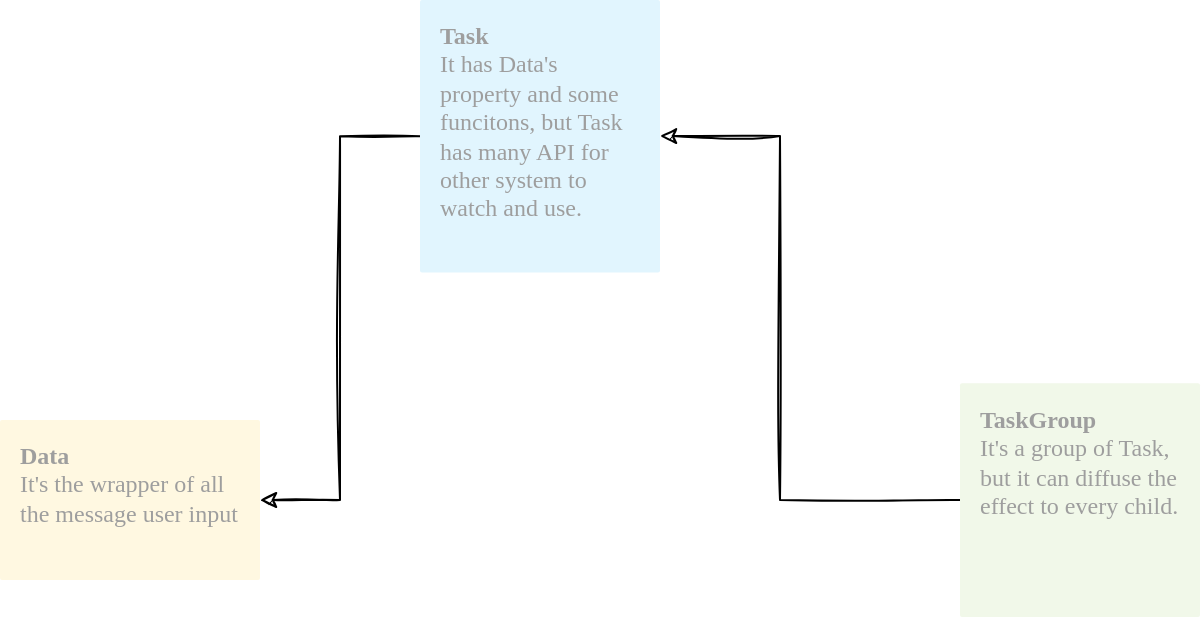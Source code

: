 <mxfile>
    <diagram id="Sa2OBMsmh3jFW4eWPwmW" name="第 1 页">
        <mxGraphModel dx="1060" dy="635" grid="1" gridSize="10" guides="1" tooltips="1" connect="1" arrows="1" fold="1" page="1" pageScale="1" pageWidth="827" pageHeight="1169" math="0" shadow="0">
            <root>
                <mxCell id="0"/>
                <mxCell id="1" parent="0"/>
                <mxCell id="8" style="edgeStyle=orthogonalEdgeStyle;rounded=0;orthogonalLoop=1;jettySize=auto;html=1;exitX=0;exitY=0.5;exitDx=0;exitDy=0;exitPerimeter=0;entryX=1;entryY=0.5;entryDx=0;entryDy=0;entryPerimeter=0;fontFamily=Comic Sans MS;sketch=1;" parent="1" source="2" target="6" edge="1">
                    <mxGeometry relative="1" as="geometry"/>
                </mxCell>
                <mxCell id="2" value="&lt;b&gt;Task&lt;/b&gt;&lt;br&gt;It has Data's property and some funcitons, but Task has many API for other system to watch and use." style="points=[[0,0,0],[0.25,0,0],[0.5,0,0],[0.75,0,0],[1,0,0],[1,0.25,0],[1,0.5,0],[1,0.75,0],[1,1,0],[0.75,1,0],[0.5,1,0],[0.25,1,0],[0,1,0],[0,0.75,0],[0,0.5,0],[0,0.25,0]];rounded=1;absoluteArcSize=1;arcSize=2;html=1;strokeColor=none;gradientColor=none;shadow=0;dashed=0;fontSize=12;fontColor=#9E9E9E;align=left;verticalAlign=top;spacing=10;spacingTop=-4;fillColor=#E1F5FE;fontFamily=Comic Sans MS;fontStyle=0;whiteSpace=wrap;" parent="1" vertex="1">
                    <mxGeometry x="320" y="120" width="120" height="136.25" as="geometry"/>
                </mxCell>
                <mxCell id="9" style="edgeStyle=orthogonalEdgeStyle;rounded=0;orthogonalLoop=1;jettySize=auto;html=1;fontFamily=Comic Sans MS;sketch=1;exitX=0;exitY=0.5;exitDx=0;exitDy=0;exitPerimeter=0;" parent="1" source="3" target="2" edge="1">
                    <mxGeometry relative="1" as="geometry">
                        <Array as="points">
                            <mxPoint x="500" y="370"/>
                            <mxPoint x="500" y="188"/>
                        </Array>
                    </mxGeometry>
                </mxCell>
                <mxCell id="3" value="&lt;b&gt;TaskGroup&lt;/b&gt;&lt;br&gt;It's a group of Task, but it can diffuse the effect to every child." style="points=[[0,0,0],[0.25,0,0],[0.5,0,0],[0.75,0,0],[1,0,0],[1,0.25,0],[1,0.5,0],[1,0.75,0],[1,1,0],[0.75,1,0],[0.5,1,0],[0.25,1,0],[0,1,0],[0,0.75,0],[0,0.5,0],[0,0.25,0]];rounded=1;absoluteArcSize=1;arcSize=2;html=1;strokeColor=none;gradientColor=none;shadow=0;dashed=0;fontSize=12;fontColor=#9E9E9E;align=left;verticalAlign=top;spacing=10;spacingTop=-4;fillColor=#F1F8E9;fontFamily=Comic Sans MS;whiteSpace=wrap;" parent="1" vertex="1">
                    <mxGeometry x="590" y="311.57" width="120" height="116.87" as="geometry"/>
                </mxCell>
                <mxCell id="6" value="&lt;b&gt;Data&lt;/b&gt;&lt;br&gt;It's the wrapper of all the message user input" style="points=[[0,0,0],[0.25,0,0],[0.5,0,0],[0.75,0,0],[1,0,0],[1,0.25,0],[1,0.5,0],[1,0.75,0],[1,1,0],[0.75,1,0],[0.5,1,0],[0.25,1,0],[0,1,0],[0,0.75,0],[0,0.5,0],[0,0.25,0]];rounded=1;absoluteArcSize=1;arcSize=2;html=1;strokeColor=none;gradientColor=none;shadow=0;dashed=0;fontSize=12;fontColor=#9E9E9E;align=left;verticalAlign=top;spacing=10;spacingTop=-4;fillColor=#FFF8E1;fontFamily=Comic Sans MS;fontStyle=0;whiteSpace=wrap;" parent="1" vertex="1">
                    <mxGeometry x="110" y="330" width="130" height="80" as="geometry"/>
                </mxCell>
            </root>
        </mxGraphModel>
    </diagram>
</mxfile>
